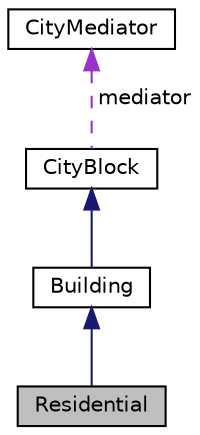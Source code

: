 digraph "Residential"
{
 // LATEX_PDF_SIZE
  edge [fontname="Helvetica",fontsize="10",labelfontname="Helvetica",labelfontsize="10"];
  node [fontname="Helvetica",fontsize="10",shape=record];
  Node1 [label="Residential",height=0.2,width=0.4,color="black", fillcolor="grey75", style="filled", fontcolor="black",tooltip="Abstract class representing a residential building in the city."];
  Node2 -> Node1 [dir="back",color="midnightblue",fontsize="10",style="solid",fontname="Helvetica"];
  Node2 [label="Building",height=0.2,width=0.4,color="black", fillcolor="white", style="filled",URL="$classBuilding.html",tooltip="Abstract base class representing a building in the city."];
  Node3 -> Node2 [dir="back",color="midnightblue",fontsize="10",style="solid",fontname="Helvetica"];
  Node3 [label="CityBlock",height=0.2,width=0.4,color="black", fillcolor="white", style="filled",URL="$classCityBlock.html",tooltip="Base class representing a block within the city."];
  Node4 -> Node3 [dir="back",color="darkorchid3",fontsize="10",style="dashed",label=" mediator" ,fontname="Helvetica"];
  Node4 [label="CityMediator",height=0.2,width=0.4,color="black", fillcolor="white", style="filled",URL="$classCityMediator.html",tooltip="Mediator class that facilitates communication between various city components."];
}
